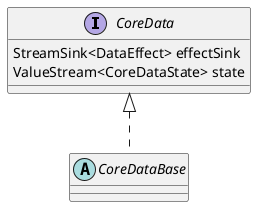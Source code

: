 @startuml
interface CoreData {
  StreamSink<DataEffect> effectSink
  ValueStream<CoreDataState> state
}
abstract class CoreDataBase implements CoreData


@enduml
